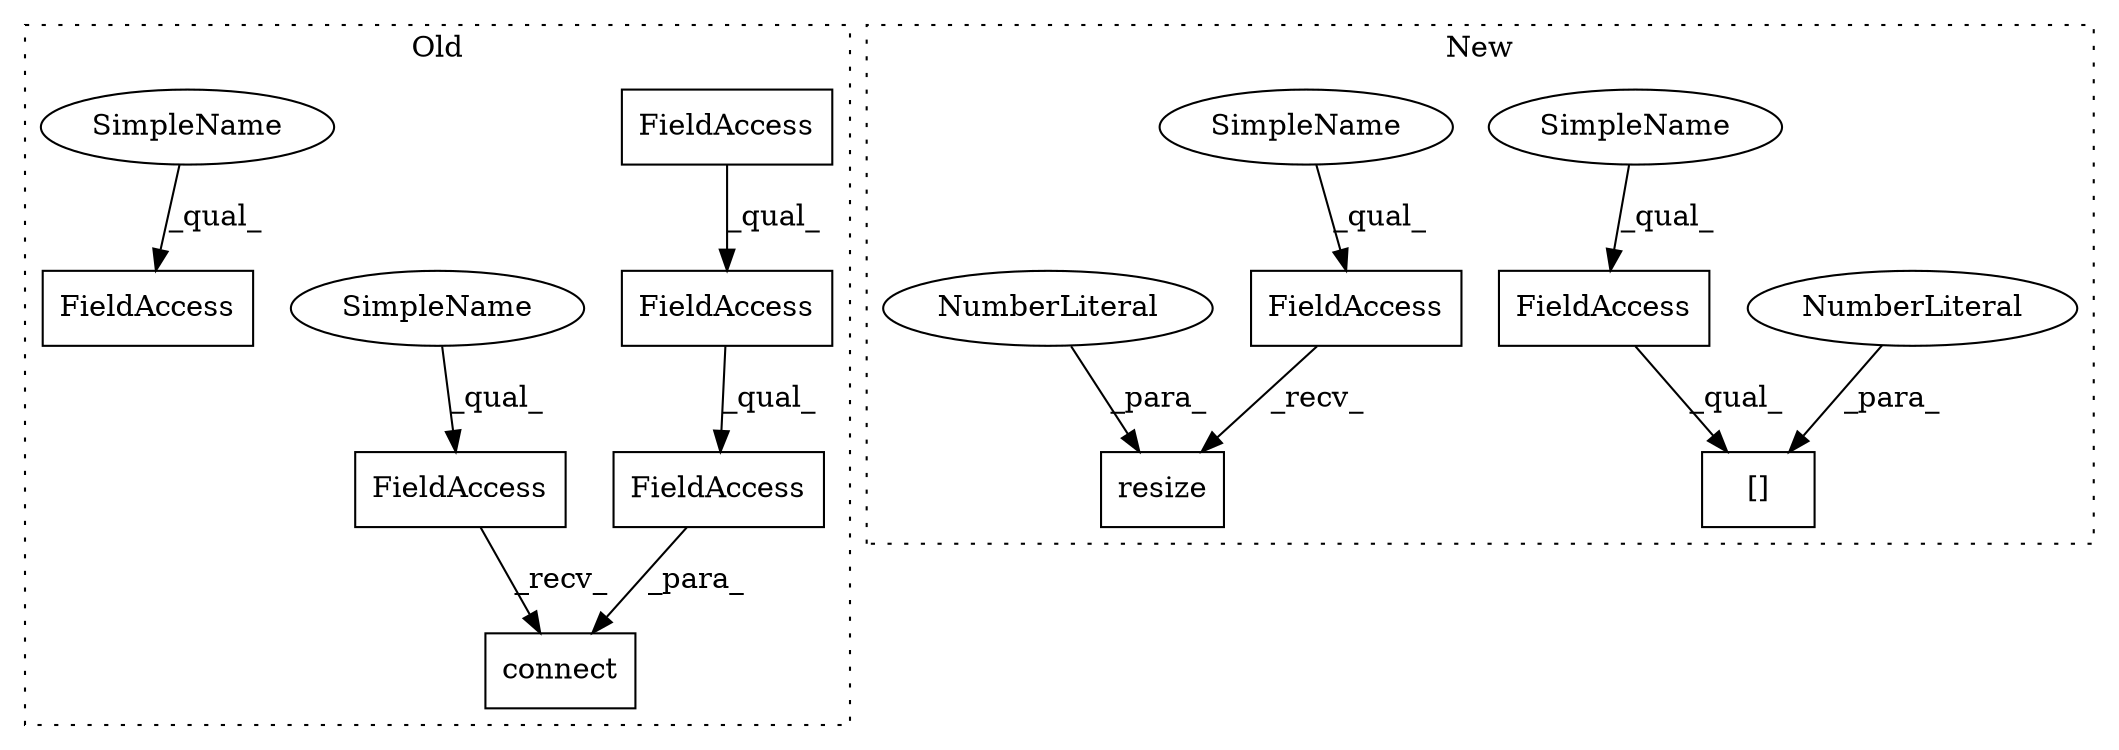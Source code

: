 digraph G {
subgraph cluster0 {
1 [label="connect" a="32" s="3696,3762" l="8,1" shape="box"];
4 [label="FieldAccess" a="22" s="3704" l="58" shape="box"];
5 [label="FieldAccess" a="22" s="3666" l="29" shape="box"];
7 [label="FieldAccess" a="22" s="3818" l="18" shape="box"];
9 [label="FieldAccess" a="22" s="3704" l="41" shape="box"];
10 [label="FieldAccess" a="22" s="3704" l="24" shape="box"];
13 [label="SimpleName" a="42" s="3666" l="12" shape="ellipse"];
14 [label="SimpleName" a="42" s="3818" l="12" shape="ellipse"];
label = "Old";
style="dotted";
}
subgraph cluster1 {
2 [label="[]" a="2" s="4138,4159" l="20,1" shape="box"];
3 [label="FieldAccess" a="22" s="4138" l="19" shape="box"];
6 [label="FieldAccess" a="22" s="4103" l="19" shape="box"];
8 [label="NumberLiteral" a="34" s="4158" l="1" shape="ellipse"];
11 [label="resize" a="32" s="4123,4131" l="7,1" shape="box"];
12 [label="NumberLiteral" a="34" s="4130" l="1" shape="ellipse"];
15 [label="SimpleName" a="42" s="4138" l="12" shape="ellipse"];
16 [label="SimpleName" a="42" s="4103" l="12" shape="ellipse"];
label = "New";
style="dotted";
}
3 -> 2 [label="_qual_"];
4 -> 1 [label="_para_"];
5 -> 1 [label="_recv_"];
6 -> 11 [label="_recv_"];
8 -> 2 [label="_para_"];
9 -> 4 [label="_qual_"];
10 -> 9 [label="_qual_"];
12 -> 11 [label="_para_"];
13 -> 5 [label="_qual_"];
14 -> 7 [label="_qual_"];
15 -> 3 [label="_qual_"];
16 -> 6 [label="_qual_"];
}